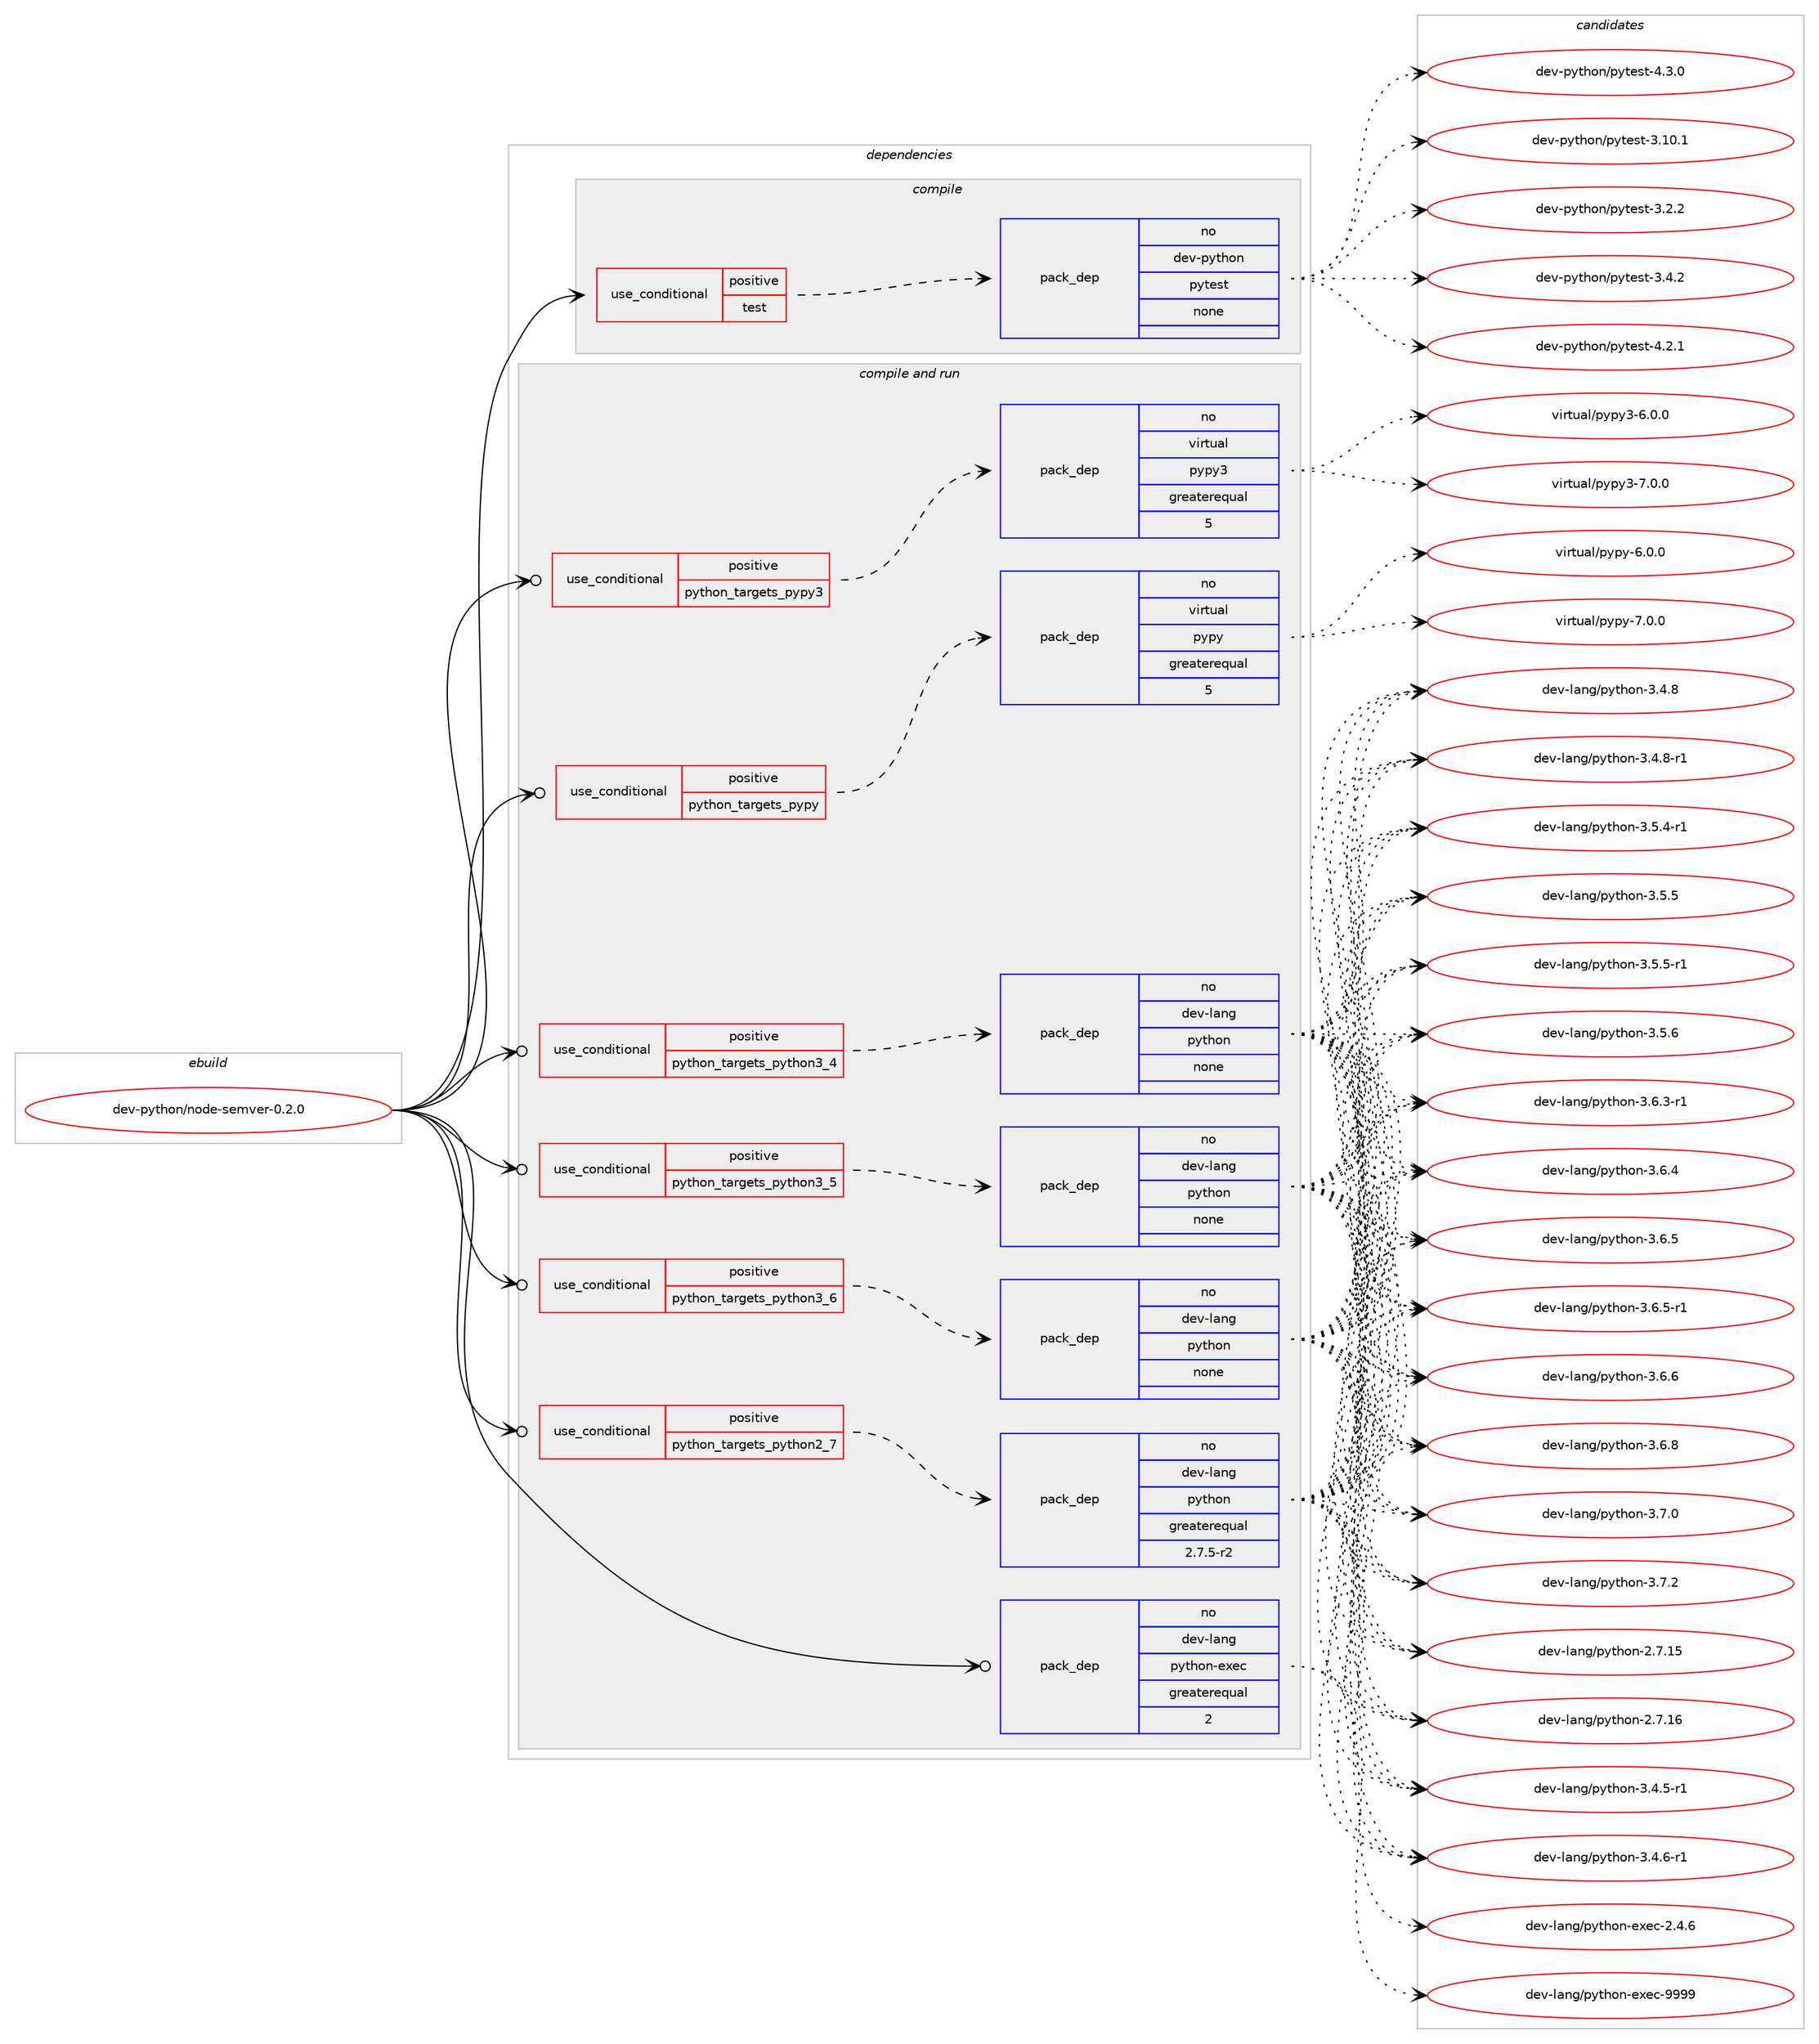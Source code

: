 digraph prolog {

# *************
# Graph options
# *************

newrank=true;
concentrate=true;
compound=true;
graph [rankdir=LR,fontname=Helvetica,fontsize=10,ranksep=1.5];#, ranksep=2.5, nodesep=0.2];
edge  [arrowhead=vee];
node  [fontname=Helvetica,fontsize=10];

# **********
# The ebuild
# **********

subgraph cluster_leftcol {
color=gray;
rank=same;
label=<<i>ebuild</i>>;
id [label="dev-python/node-semver-0.2.0", color=red, width=4, href="../dev-python/node-semver-0.2.0.svg"];
}

# ****************
# The dependencies
# ****************

subgraph cluster_midcol {
color=gray;
label=<<i>dependencies</i>>;
subgraph cluster_compile {
fillcolor="#eeeeee";
style=filled;
label=<<i>compile</i>>;
subgraph cond378135 {
dependency1420822 [label=<<TABLE BORDER="0" CELLBORDER="1" CELLSPACING="0" CELLPADDING="4"><TR><TD ROWSPAN="3" CELLPADDING="10">use_conditional</TD></TR><TR><TD>positive</TD></TR><TR><TD>test</TD></TR></TABLE>>, shape=none, color=red];
subgraph pack1019411 {
dependency1420823 [label=<<TABLE BORDER="0" CELLBORDER="1" CELLSPACING="0" CELLPADDING="4" WIDTH="220"><TR><TD ROWSPAN="6" CELLPADDING="30">pack_dep</TD></TR><TR><TD WIDTH="110">no</TD></TR><TR><TD>dev-python</TD></TR><TR><TD>pytest</TD></TR><TR><TD>none</TD></TR><TR><TD></TD></TR></TABLE>>, shape=none, color=blue];
}
dependency1420822:e -> dependency1420823:w [weight=20,style="dashed",arrowhead="vee"];
}
id:e -> dependency1420822:w [weight=20,style="solid",arrowhead="vee"];
}
subgraph cluster_compileandrun {
fillcolor="#eeeeee";
style=filled;
label=<<i>compile and run</i>>;
subgraph cond378136 {
dependency1420824 [label=<<TABLE BORDER="0" CELLBORDER="1" CELLSPACING="0" CELLPADDING="4"><TR><TD ROWSPAN="3" CELLPADDING="10">use_conditional</TD></TR><TR><TD>positive</TD></TR><TR><TD>python_targets_pypy</TD></TR></TABLE>>, shape=none, color=red];
subgraph pack1019412 {
dependency1420825 [label=<<TABLE BORDER="0" CELLBORDER="1" CELLSPACING="0" CELLPADDING="4" WIDTH="220"><TR><TD ROWSPAN="6" CELLPADDING="30">pack_dep</TD></TR><TR><TD WIDTH="110">no</TD></TR><TR><TD>virtual</TD></TR><TR><TD>pypy</TD></TR><TR><TD>greaterequal</TD></TR><TR><TD>5</TD></TR></TABLE>>, shape=none, color=blue];
}
dependency1420824:e -> dependency1420825:w [weight=20,style="dashed",arrowhead="vee"];
}
id:e -> dependency1420824:w [weight=20,style="solid",arrowhead="odotvee"];
subgraph cond378137 {
dependency1420826 [label=<<TABLE BORDER="0" CELLBORDER="1" CELLSPACING="0" CELLPADDING="4"><TR><TD ROWSPAN="3" CELLPADDING="10">use_conditional</TD></TR><TR><TD>positive</TD></TR><TR><TD>python_targets_pypy3</TD></TR></TABLE>>, shape=none, color=red];
subgraph pack1019413 {
dependency1420827 [label=<<TABLE BORDER="0" CELLBORDER="1" CELLSPACING="0" CELLPADDING="4" WIDTH="220"><TR><TD ROWSPAN="6" CELLPADDING="30">pack_dep</TD></TR><TR><TD WIDTH="110">no</TD></TR><TR><TD>virtual</TD></TR><TR><TD>pypy3</TD></TR><TR><TD>greaterequal</TD></TR><TR><TD>5</TD></TR></TABLE>>, shape=none, color=blue];
}
dependency1420826:e -> dependency1420827:w [weight=20,style="dashed",arrowhead="vee"];
}
id:e -> dependency1420826:w [weight=20,style="solid",arrowhead="odotvee"];
subgraph cond378138 {
dependency1420828 [label=<<TABLE BORDER="0" CELLBORDER="1" CELLSPACING="0" CELLPADDING="4"><TR><TD ROWSPAN="3" CELLPADDING="10">use_conditional</TD></TR><TR><TD>positive</TD></TR><TR><TD>python_targets_python2_7</TD></TR></TABLE>>, shape=none, color=red];
subgraph pack1019414 {
dependency1420829 [label=<<TABLE BORDER="0" CELLBORDER="1" CELLSPACING="0" CELLPADDING="4" WIDTH="220"><TR><TD ROWSPAN="6" CELLPADDING="30">pack_dep</TD></TR><TR><TD WIDTH="110">no</TD></TR><TR><TD>dev-lang</TD></TR><TR><TD>python</TD></TR><TR><TD>greaterequal</TD></TR><TR><TD>2.7.5-r2</TD></TR></TABLE>>, shape=none, color=blue];
}
dependency1420828:e -> dependency1420829:w [weight=20,style="dashed",arrowhead="vee"];
}
id:e -> dependency1420828:w [weight=20,style="solid",arrowhead="odotvee"];
subgraph cond378139 {
dependency1420830 [label=<<TABLE BORDER="0" CELLBORDER="1" CELLSPACING="0" CELLPADDING="4"><TR><TD ROWSPAN="3" CELLPADDING="10">use_conditional</TD></TR><TR><TD>positive</TD></TR><TR><TD>python_targets_python3_4</TD></TR></TABLE>>, shape=none, color=red];
subgraph pack1019415 {
dependency1420831 [label=<<TABLE BORDER="0" CELLBORDER="1" CELLSPACING="0" CELLPADDING="4" WIDTH="220"><TR><TD ROWSPAN="6" CELLPADDING="30">pack_dep</TD></TR><TR><TD WIDTH="110">no</TD></TR><TR><TD>dev-lang</TD></TR><TR><TD>python</TD></TR><TR><TD>none</TD></TR><TR><TD></TD></TR></TABLE>>, shape=none, color=blue];
}
dependency1420830:e -> dependency1420831:w [weight=20,style="dashed",arrowhead="vee"];
}
id:e -> dependency1420830:w [weight=20,style="solid",arrowhead="odotvee"];
subgraph cond378140 {
dependency1420832 [label=<<TABLE BORDER="0" CELLBORDER="1" CELLSPACING="0" CELLPADDING="4"><TR><TD ROWSPAN="3" CELLPADDING="10">use_conditional</TD></TR><TR><TD>positive</TD></TR><TR><TD>python_targets_python3_5</TD></TR></TABLE>>, shape=none, color=red];
subgraph pack1019416 {
dependency1420833 [label=<<TABLE BORDER="0" CELLBORDER="1" CELLSPACING="0" CELLPADDING="4" WIDTH="220"><TR><TD ROWSPAN="6" CELLPADDING="30">pack_dep</TD></TR><TR><TD WIDTH="110">no</TD></TR><TR><TD>dev-lang</TD></TR><TR><TD>python</TD></TR><TR><TD>none</TD></TR><TR><TD></TD></TR></TABLE>>, shape=none, color=blue];
}
dependency1420832:e -> dependency1420833:w [weight=20,style="dashed",arrowhead="vee"];
}
id:e -> dependency1420832:w [weight=20,style="solid",arrowhead="odotvee"];
subgraph cond378141 {
dependency1420834 [label=<<TABLE BORDER="0" CELLBORDER="1" CELLSPACING="0" CELLPADDING="4"><TR><TD ROWSPAN="3" CELLPADDING="10">use_conditional</TD></TR><TR><TD>positive</TD></TR><TR><TD>python_targets_python3_6</TD></TR></TABLE>>, shape=none, color=red];
subgraph pack1019417 {
dependency1420835 [label=<<TABLE BORDER="0" CELLBORDER="1" CELLSPACING="0" CELLPADDING="4" WIDTH="220"><TR><TD ROWSPAN="6" CELLPADDING="30">pack_dep</TD></TR><TR><TD WIDTH="110">no</TD></TR><TR><TD>dev-lang</TD></TR><TR><TD>python</TD></TR><TR><TD>none</TD></TR><TR><TD></TD></TR></TABLE>>, shape=none, color=blue];
}
dependency1420834:e -> dependency1420835:w [weight=20,style="dashed",arrowhead="vee"];
}
id:e -> dependency1420834:w [weight=20,style="solid",arrowhead="odotvee"];
subgraph pack1019418 {
dependency1420836 [label=<<TABLE BORDER="0" CELLBORDER="1" CELLSPACING="0" CELLPADDING="4" WIDTH="220"><TR><TD ROWSPAN="6" CELLPADDING="30">pack_dep</TD></TR><TR><TD WIDTH="110">no</TD></TR><TR><TD>dev-lang</TD></TR><TR><TD>python-exec</TD></TR><TR><TD>greaterequal</TD></TR><TR><TD>2</TD></TR></TABLE>>, shape=none, color=blue];
}
id:e -> dependency1420836:w [weight=20,style="solid",arrowhead="odotvee"];
}
subgraph cluster_run {
fillcolor="#eeeeee";
style=filled;
label=<<i>run</i>>;
}
}

# **************
# The candidates
# **************

subgraph cluster_choices {
rank=same;
color=gray;
label=<<i>candidates</i>>;

subgraph choice1019411 {
color=black;
nodesep=1;
choice100101118451121211161041111104711212111610111511645514649484649 [label="dev-python/pytest-3.10.1", color=red, width=4,href="../dev-python/pytest-3.10.1.svg"];
choice1001011184511212111610411111047112121116101115116455146504650 [label="dev-python/pytest-3.2.2", color=red, width=4,href="../dev-python/pytest-3.2.2.svg"];
choice1001011184511212111610411111047112121116101115116455146524650 [label="dev-python/pytest-3.4.2", color=red, width=4,href="../dev-python/pytest-3.4.2.svg"];
choice1001011184511212111610411111047112121116101115116455246504649 [label="dev-python/pytest-4.2.1", color=red, width=4,href="../dev-python/pytest-4.2.1.svg"];
choice1001011184511212111610411111047112121116101115116455246514648 [label="dev-python/pytest-4.3.0", color=red, width=4,href="../dev-python/pytest-4.3.0.svg"];
dependency1420823:e -> choice100101118451121211161041111104711212111610111511645514649484649:w [style=dotted,weight="100"];
dependency1420823:e -> choice1001011184511212111610411111047112121116101115116455146504650:w [style=dotted,weight="100"];
dependency1420823:e -> choice1001011184511212111610411111047112121116101115116455146524650:w [style=dotted,weight="100"];
dependency1420823:e -> choice1001011184511212111610411111047112121116101115116455246504649:w [style=dotted,weight="100"];
dependency1420823:e -> choice1001011184511212111610411111047112121116101115116455246514648:w [style=dotted,weight="100"];
}
subgraph choice1019412 {
color=black;
nodesep=1;
choice1181051141161179710847112121112121455446484648 [label="virtual/pypy-6.0.0", color=red, width=4,href="../virtual/pypy-6.0.0.svg"];
choice1181051141161179710847112121112121455546484648 [label="virtual/pypy-7.0.0", color=red, width=4,href="../virtual/pypy-7.0.0.svg"];
dependency1420825:e -> choice1181051141161179710847112121112121455446484648:w [style=dotted,weight="100"];
dependency1420825:e -> choice1181051141161179710847112121112121455546484648:w [style=dotted,weight="100"];
}
subgraph choice1019413 {
color=black;
nodesep=1;
choice118105114116117971084711212111212151455446484648 [label="virtual/pypy3-6.0.0", color=red, width=4,href="../virtual/pypy3-6.0.0.svg"];
choice118105114116117971084711212111212151455546484648 [label="virtual/pypy3-7.0.0", color=red, width=4,href="../virtual/pypy3-7.0.0.svg"];
dependency1420827:e -> choice118105114116117971084711212111212151455446484648:w [style=dotted,weight="100"];
dependency1420827:e -> choice118105114116117971084711212111212151455546484648:w [style=dotted,weight="100"];
}
subgraph choice1019414 {
color=black;
nodesep=1;
choice10010111845108971101034711212111610411111045504655464953 [label="dev-lang/python-2.7.15", color=red, width=4,href="../dev-lang/python-2.7.15.svg"];
choice10010111845108971101034711212111610411111045504655464954 [label="dev-lang/python-2.7.16", color=red, width=4,href="../dev-lang/python-2.7.16.svg"];
choice1001011184510897110103471121211161041111104551465246534511449 [label="dev-lang/python-3.4.5-r1", color=red, width=4,href="../dev-lang/python-3.4.5-r1.svg"];
choice1001011184510897110103471121211161041111104551465246544511449 [label="dev-lang/python-3.4.6-r1", color=red, width=4,href="../dev-lang/python-3.4.6-r1.svg"];
choice100101118451089711010347112121116104111110455146524656 [label="dev-lang/python-3.4.8", color=red, width=4,href="../dev-lang/python-3.4.8.svg"];
choice1001011184510897110103471121211161041111104551465246564511449 [label="dev-lang/python-3.4.8-r1", color=red, width=4,href="../dev-lang/python-3.4.8-r1.svg"];
choice1001011184510897110103471121211161041111104551465346524511449 [label="dev-lang/python-3.5.4-r1", color=red, width=4,href="../dev-lang/python-3.5.4-r1.svg"];
choice100101118451089711010347112121116104111110455146534653 [label="dev-lang/python-3.5.5", color=red, width=4,href="../dev-lang/python-3.5.5.svg"];
choice1001011184510897110103471121211161041111104551465346534511449 [label="dev-lang/python-3.5.5-r1", color=red, width=4,href="../dev-lang/python-3.5.5-r1.svg"];
choice100101118451089711010347112121116104111110455146534654 [label="dev-lang/python-3.5.6", color=red, width=4,href="../dev-lang/python-3.5.6.svg"];
choice1001011184510897110103471121211161041111104551465446514511449 [label="dev-lang/python-3.6.3-r1", color=red, width=4,href="../dev-lang/python-3.6.3-r1.svg"];
choice100101118451089711010347112121116104111110455146544652 [label="dev-lang/python-3.6.4", color=red, width=4,href="../dev-lang/python-3.6.4.svg"];
choice100101118451089711010347112121116104111110455146544653 [label="dev-lang/python-3.6.5", color=red, width=4,href="../dev-lang/python-3.6.5.svg"];
choice1001011184510897110103471121211161041111104551465446534511449 [label="dev-lang/python-3.6.5-r1", color=red, width=4,href="../dev-lang/python-3.6.5-r1.svg"];
choice100101118451089711010347112121116104111110455146544654 [label="dev-lang/python-3.6.6", color=red, width=4,href="../dev-lang/python-3.6.6.svg"];
choice100101118451089711010347112121116104111110455146544656 [label="dev-lang/python-3.6.8", color=red, width=4,href="../dev-lang/python-3.6.8.svg"];
choice100101118451089711010347112121116104111110455146554648 [label="dev-lang/python-3.7.0", color=red, width=4,href="../dev-lang/python-3.7.0.svg"];
choice100101118451089711010347112121116104111110455146554650 [label="dev-lang/python-3.7.2", color=red, width=4,href="../dev-lang/python-3.7.2.svg"];
dependency1420829:e -> choice10010111845108971101034711212111610411111045504655464953:w [style=dotted,weight="100"];
dependency1420829:e -> choice10010111845108971101034711212111610411111045504655464954:w [style=dotted,weight="100"];
dependency1420829:e -> choice1001011184510897110103471121211161041111104551465246534511449:w [style=dotted,weight="100"];
dependency1420829:e -> choice1001011184510897110103471121211161041111104551465246544511449:w [style=dotted,weight="100"];
dependency1420829:e -> choice100101118451089711010347112121116104111110455146524656:w [style=dotted,weight="100"];
dependency1420829:e -> choice1001011184510897110103471121211161041111104551465246564511449:w [style=dotted,weight="100"];
dependency1420829:e -> choice1001011184510897110103471121211161041111104551465346524511449:w [style=dotted,weight="100"];
dependency1420829:e -> choice100101118451089711010347112121116104111110455146534653:w [style=dotted,weight="100"];
dependency1420829:e -> choice1001011184510897110103471121211161041111104551465346534511449:w [style=dotted,weight="100"];
dependency1420829:e -> choice100101118451089711010347112121116104111110455146534654:w [style=dotted,weight="100"];
dependency1420829:e -> choice1001011184510897110103471121211161041111104551465446514511449:w [style=dotted,weight="100"];
dependency1420829:e -> choice100101118451089711010347112121116104111110455146544652:w [style=dotted,weight="100"];
dependency1420829:e -> choice100101118451089711010347112121116104111110455146544653:w [style=dotted,weight="100"];
dependency1420829:e -> choice1001011184510897110103471121211161041111104551465446534511449:w [style=dotted,weight="100"];
dependency1420829:e -> choice100101118451089711010347112121116104111110455146544654:w [style=dotted,weight="100"];
dependency1420829:e -> choice100101118451089711010347112121116104111110455146544656:w [style=dotted,weight="100"];
dependency1420829:e -> choice100101118451089711010347112121116104111110455146554648:w [style=dotted,weight="100"];
dependency1420829:e -> choice100101118451089711010347112121116104111110455146554650:w [style=dotted,weight="100"];
}
subgraph choice1019415 {
color=black;
nodesep=1;
choice10010111845108971101034711212111610411111045504655464953 [label="dev-lang/python-2.7.15", color=red, width=4,href="../dev-lang/python-2.7.15.svg"];
choice10010111845108971101034711212111610411111045504655464954 [label="dev-lang/python-2.7.16", color=red, width=4,href="../dev-lang/python-2.7.16.svg"];
choice1001011184510897110103471121211161041111104551465246534511449 [label="dev-lang/python-3.4.5-r1", color=red, width=4,href="../dev-lang/python-3.4.5-r1.svg"];
choice1001011184510897110103471121211161041111104551465246544511449 [label="dev-lang/python-3.4.6-r1", color=red, width=4,href="../dev-lang/python-3.4.6-r1.svg"];
choice100101118451089711010347112121116104111110455146524656 [label="dev-lang/python-3.4.8", color=red, width=4,href="../dev-lang/python-3.4.8.svg"];
choice1001011184510897110103471121211161041111104551465246564511449 [label="dev-lang/python-3.4.8-r1", color=red, width=4,href="../dev-lang/python-3.4.8-r1.svg"];
choice1001011184510897110103471121211161041111104551465346524511449 [label="dev-lang/python-3.5.4-r1", color=red, width=4,href="../dev-lang/python-3.5.4-r1.svg"];
choice100101118451089711010347112121116104111110455146534653 [label="dev-lang/python-3.5.5", color=red, width=4,href="../dev-lang/python-3.5.5.svg"];
choice1001011184510897110103471121211161041111104551465346534511449 [label="dev-lang/python-3.5.5-r1", color=red, width=4,href="../dev-lang/python-3.5.5-r1.svg"];
choice100101118451089711010347112121116104111110455146534654 [label="dev-lang/python-3.5.6", color=red, width=4,href="../dev-lang/python-3.5.6.svg"];
choice1001011184510897110103471121211161041111104551465446514511449 [label="dev-lang/python-3.6.3-r1", color=red, width=4,href="../dev-lang/python-3.6.3-r1.svg"];
choice100101118451089711010347112121116104111110455146544652 [label="dev-lang/python-3.6.4", color=red, width=4,href="../dev-lang/python-3.6.4.svg"];
choice100101118451089711010347112121116104111110455146544653 [label="dev-lang/python-3.6.5", color=red, width=4,href="../dev-lang/python-3.6.5.svg"];
choice1001011184510897110103471121211161041111104551465446534511449 [label="dev-lang/python-3.6.5-r1", color=red, width=4,href="../dev-lang/python-3.6.5-r1.svg"];
choice100101118451089711010347112121116104111110455146544654 [label="dev-lang/python-3.6.6", color=red, width=4,href="../dev-lang/python-3.6.6.svg"];
choice100101118451089711010347112121116104111110455146544656 [label="dev-lang/python-3.6.8", color=red, width=4,href="../dev-lang/python-3.6.8.svg"];
choice100101118451089711010347112121116104111110455146554648 [label="dev-lang/python-3.7.0", color=red, width=4,href="../dev-lang/python-3.7.0.svg"];
choice100101118451089711010347112121116104111110455146554650 [label="dev-lang/python-3.7.2", color=red, width=4,href="../dev-lang/python-3.7.2.svg"];
dependency1420831:e -> choice10010111845108971101034711212111610411111045504655464953:w [style=dotted,weight="100"];
dependency1420831:e -> choice10010111845108971101034711212111610411111045504655464954:w [style=dotted,weight="100"];
dependency1420831:e -> choice1001011184510897110103471121211161041111104551465246534511449:w [style=dotted,weight="100"];
dependency1420831:e -> choice1001011184510897110103471121211161041111104551465246544511449:w [style=dotted,weight="100"];
dependency1420831:e -> choice100101118451089711010347112121116104111110455146524656:w [style=dotted,weight="100"];
dependency1420831:e -> choice1001011184510897110103471121211161041111104551465246564511449:w [style=dotted,weight="100"];
dependency1420831:e -> choice1001011184510897110103471121211161041111104551465346524511449:w [style=dotted,weight="100"];
dependency1420831:e -> choice100101118451089711010347112121116104111110455146534653:w [style=dotted,weight="100"];
dependency1420831:e -> choice1001011184510897110103471121211161041111104551465346534511449:w [style=dotted,weight="100"];
dependency1420831:e -> choice100101118451089711010347112121116104111110455146534654:w [style=dotted,weight="100"];
dependency1420831:e -> choice1001011184510897110103471121211161041111104551465446514511449:w [style=dotted,weight="100"];
dependency1420831:e -> choice100101118451089711010347112121116104111110455146544652:w [style=dotted,weight="100"];
dependency1420831:e -> choice100101118451089711010347112121116104111110455146544653:w [style=dotted,weight="100"];
dependency1420831:e -> choice1001011184510897110103471121211161041111104551465446534511449:w [style=dotted,weight="100"];
dependency1420831:e -> choice100101118451089711010347112121116104111110455146544654:w [style=dotted,weight="100"];
dependency1420831:e -> choice100101118451089711010347112121116104111110455146544656:w [style=dotted,weight="100"];
dependency1420831:e -> choice100101118451089711010347112121116104111110455146554648:w [style=dotted,weight="100"];
dependency1420831:e -> choice100101118451089711010347112121116104111110455146554650:w [style=dotted,weight="100"];
}
subgraph choice1019416 {
color=black;
nodesep=1;
choice10010111845108971101034711212111610411111045504655464953 [label="dev-lang/python-2.7.15", color=red, width=4,href="../dev-lang/python-2.7.15.svg"];
choice10010111845108971101034711212111610411111045504655464954 [label="dev-lang/python-2.7.16", color=red, width=4,href="../dev-lang/python-2.7.16.svg"];
choice1001011184510897110103471121211161041111104551465246534511449 [label="dev-lang/python-3.4.5-r1", color=red, width=4,href="../dev-lang/python-3.4.5-r1.svg"];
choice1001011184510897110103471121211161041111104551465246544511449 [label="dev-lang/python-3.4.6-r1", color=red, width=4,href="../dev-lang/python-3.4.6-r1.svg"];
choice100101118451089711010347112121116104111110455146524656 [label="dev-lang/python-3.4.8", color=red, width=4,href="../dev-lang/python-3.4.8.svg"];
choice1001011184510897110103471121211161041111104551465246564511449 [label="dev-lang/python-3.4.8-r1", color=red, width=4,href="../dev-lang/python-3.4.8-r1.svg"];
choice1001011184510897110103471121211161041111104551465346524511449 [label="dev-lang/python-3.5.4-r1", color=red, width=4,href="../dev-lang/python-3.5.4-r1.svg"];
choice100101118451089711010347112121116104111110455146534653 [label="dev-lang/python-3.5.5", color=red, width=4,href="../dev-lang/python-3.5.5.svg"];
choice1001011184510897110103471121211161041111104551465346534511449 [label="dev-lang/python-3.5.5-r1", color=red, width=4,href="../dev-lang/python-3.5.5-r1.svg"];
choice100101118451089711010347112121116104111110455146534654 [label="dev-lang/python-3.5.6", color=red, width=4,href="../dev-lang/python-3.5.6.svg"];
choice1001011184510897110103471121211161041111104551465446514511449 [label="dev-lang/python-3.6.3-r1", color=red, width=4,href="../dev-lang/python-3.6.3-r1.svg"];
choice100101118451089711010347112121116104111110455146544652 [label="dev-lang/python-3.6.4", color=red, width=4,href="../dev-lang/python-3.6.4.svg"];
choice100101118451089711010347112121116104111110455146544653 [label="dev-lang/python-3.6.5", color=red, width=4,href="../dev-lang/python-3.6.5.svg"];
choice1001011184510897110103471121211161041111104551465446534511449 [label="dev-lang/python-3.6.5-r1", color=red, width=4,href="../dev-lang/python-3.6.5-r1.svg"];
choice100101118451089711010347112121116104111110455146544654 [label="dev-lang/python-3.6.6", color=red, width=4,href="../dev-lang/python-3.6.6.svg"];
choice100101118451089711010347112121116104111110455146544656 [label="dev-lang/python-3.6.8", color=red, width=4,href="../dev-lang/python-3.6.8.svg"];
choice100101118451089711010347112121116104111110455146554648 [label="dev-lang/python-3.7.0", color=red, width=4,href="../dev-lang/python-3.7.0.svg"];
choice100101118451089711010347112121116104111110455146554650 [label="dev-lang/python-3.7.2", color=red, width=4,href="../dev-lang/python-3.7.2.svg"];
dependency1420833:e -> choice10010111845108971101034711212111610411111045504655464953:w [style=dotted,weight="100"];
dependency1420833:e -> choice10010111845108971101034711212111610411111045504655464954:w [style=dotted,weight="100"];
dependency1420833:e -> choice1001011184510897110103471121211161041111104551465246534511449:w [style=dotted,weight="100"];
dependency1420833:e -> choice1001011184510897110103471121211161041111104551465246544511449:w [style=dotted,weight="100"];
dependency1420833:e -> choice100101118451089711010347112121116104111110455146524656:w [style=dotted,weight="100"];
dependency1420833:e -> choice1001011184510897110103471121211161041111104551465246564511449:w [style=dotted,weight="100"];
dependency1420833:e -> choice1001011184510897110103471121211161041111104551465346524511449:w [style=dotted,weight="100"];
dependency1420833:e -> choice100101118451089711010347112121116104111110455146534653:w [style=dotted,weight="100"];
dependency1420833:e -> choice1001011184510897110103471121211161041111104551465346534511449:w [style=dotted,weight="100"];
dependency1420833:e -> choice100101118451089711010347112121116104111110455146534654:w [style=dotted,weight="100"];
dependency1420833:e -> choice1001011184510897110103471121211161041111104551465446514511449:w [style=dotted,weight="100"];
dependency1420833:e -> choice100101118451089711010347112121116104111110455146544652:w [style=dotted,weight="100"];
dependency1420833:e -> choice100101118451089711010347112121116104111110455146544653:w [style=dotted,weight="100"];
dependency1420833:e -> choice1001011184510897110103471121211161041111104551465446534511449:w [style=dotted,weight="100"];
dependency1420833:e -> choice100101118451089711010347112121116104111110455146544654:w [style=dotted,weight="100"];
dependency1420833:e -> choice100101118451089711010347112121116104111110455146544656:w [style=dotted,weight="100"];
dependency1420833:e -> choice100101118451089711010347112121116104111110455146554648:w [style=dotted,weight="100"];
dependency1420833:e -> choice100101118451089711010347112121116104111110455146554650:w [style=dotted,weight="100"];
}
subgraph choice1019417 {
color=black;
nodesep=1;
choice10010111845108971101034711212111610411111045504655464953 [label="dev-lang/python-2.7.15", color=red, width=4,href="../dev-lang/python-2.7.15.svg"];
choice10010111845108971101034711212111610411111045504655464954 [label="dev-lang/python-2.7.16", color=red, width=4,href="../dev-lang/python-2.7.16.svg"];
choice1001011184510897110103471121211161041111104551465246534511449 [label="dev-lang/python-3.4.5-r1", color=red, width=4,href="../dev-lang/python-3.4.5-r1.svg"];
choice1001011184510897110103471121211161041111104551465246544511449 [label="dev-lang/python-3.4.6-r1", color=red, width=4,href="../dev-lang/python-3.4.6-r1.svg"];
choice100101118451089711010347112121116104111110455146524656 [label="dev-lang/python-3.4.8", color=red, width=4,href="../dev-lang/python-3.4.8.svg"];
choice1001011184510897110103471121211161041111104551465246564511449 [label="dev-lang/python-3.4.8-r1", color=red, width=4,href="../dev-lang/python-3.4.8-r1.svg"];
choice1001011184510897110103471121211161041111104551465346524511449 [label="dev-lang/python-3.5.4-r1", color=red, width=4,href="../dev-lang/python-3.5.4-r1.svg"];
choice100101118451089711010347112121116104111110455146534653 [label="dev-lang/python-3.5.5", color=red, width=4,href="../dev-lang/python-3.5.5.svg"];
choice1001011184510897110103471121211161041111104551465346534511449 [label="dev-lang/python-3.5.5-r1", color=red, width=4,href="../dev-lang/python-3.5.5-r1.svg"];
choice100101118451089711010347112121116104111110455146534654 [label="dev-lang/python-3.5.6", color=red, width=4,href="../dev-lang/python-3.5.6.svg"];
choice1001011184510897110103471121211161041111104551465446514511449 [label="dev-lang/python-3.6.3-r1", color=red, width=4,href="../dev-lang/python-3.6.3-r1.svg"];
choice100101118451089711010347112121116104111110455146544652 [label="dev-lang/python-3.6.4", color=red, width=4,href="../dev-lang/python-3.6.4.svg"];
choice100101118451089711010347112121116104111110455146544653 [label="dev-lang/python-3.6.5", color=red, width=4,href="../dev-lang/python-3.6.5.svg"];
choice1001011184510897110103471121211161041111104551465446534511449 [label="dev-lang/python-3.6.5-r1", color=red, width=4,href="../dev-lang/python-3.6.5-r1.svg"];
choice100101118451089711010347112121116104111110455146544654 [label="dev-lang/python-3.6.6", color=red, width=4,href="../dev-lang/python-3.6.6.svg"];
choice100101118451089711010347112121116104111110455146544656 [label="dev-lang/python-3.6.8", color=red, width=4,href="../dev-lang/python-3.6.8.svg"];
choice100101118451089711010347112121116104111110455146554648 [label="dev-lang/python-3.7.0", color=red, width=4,href="../dev-lang/python-3.7.0.svg"];
choice100101118451089711010347112121116104111110455146554650 [label="dev-lang/python-3.7.2", color=red, width=4,href="../dev-lang/python-3.7.2.svg"];
dependency1420835:e -> choice10010111845108971101034711212111610411111045504655464953:w [style=dotted,weight="100"];
dependency1420835:e -> choice10010111845108971101034711212111610411111045504655464954:w [style=dotted,weight="100"];
dependency1420835:e -> choice1001011184510897110103471121211161041111104551465246534511449:w [style=dotted,weight="100"];
dependency1420835:e -> choice1001011184510897110103471121211161041111104551465246544511449:w [style=dotted,weight="100"];
dependency1420835:e -> choice100101118451089711010347112121116104111110455146524656:w [style=dotted,weight="100"];
dependency1420835:e -> choice1001011184510897110103471121211161041111104551465246564511449:w [style=dotted,weight="100"];
dependency1420835:e -> choice1001011184510897110103471121211161041111104551465346524511449:w [style=dotted,weight="100"];
dependency1420835:e -> choice100101118451089711010347112121116104111110455146534653:w [style=dotted,weight="100"];
dependency1420835:e -> choice1001011184510897110103471121211161041111104551465346534511449:w [style=dotted,weight="100"];
dependency1420835:e -> choice100101118451089711010347112121116104111110455146534654:w [style=dotted,weight="100"];
dependency1420835:e -> choice1001011184510897110103471121211161041111104551465446514511449:w [style=dotted,weight="100"];
dependency1420835:e -> choice100101118451089711010347112121116104111110455146544652:w [style=dotted,weight="100"];
dependency1420835:e -> choice100101118451089711010347112121116104111110455146544653:w [style=dotted,weight="100"];
dependency1420835:e -> choice1001011184510897110103471121211161041111104551465446534511449:w [style=dotted,weight="100"];
dependency1420835:e -> choice100101118451089711010347112121116104111110455146544654:w [style=dotted,weight="100"];
dependency1420835:e -> choice100101118451089711010347112121116104111110455146544656:w [style=dotted,weight="100"];
dependency1420835:e -> choice100101118451089711010347112121116104111110455146554648:w [style=dotted,weight="100"];
dependency1420835:e -> choice100101118451089711010347112121116104111110455146554650:w [style=dotted,weight="100"];
}
subgraph choice1019418 {
color=black;
nodesep=1;
choice1001011184510897110103471121211161041111104510112010199455046524654 [label="dev-lang/python-exec-2.4.6", color=red, width=4,href="../dev-lang/python-exec-2.4.6.svg"];
choice10010111845108971101034711212111610411111045101120101994557575757 [label="dev-lang/python-exec-9999", color=red, width=4,href="../dev-lang/python-exec-9999.svg"];
dependency1420836:e -> choice1001011184510897110103471121211161041111104510112010199455046524654:w [style=dotted,weight="100"];
dependency1420836:e -> choice10010111845108971101034711212111610411111045101120101994557575757:w [style=dotted,weight="100"];
}
}

}
